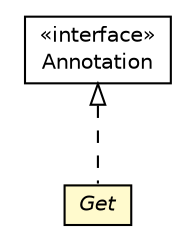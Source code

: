 #!/usr/local/bin/dot
#
# Class diagram 
# Generated by UMLGraph version R5_6-24-gf6e263 (http://www.umlgraph.org/)
#

digraph G {
	edge [fontname="Helvetica",fontsize=10,labelfontname="Helvetica",labelfontsize=10];
	node [fontname="Helvetica",fontsize=10,shape=plaintext];
	nodesep=0.25;
	ranksep=0.5;
	// org.qiweb.util.Reflectively.Get
	c25137 [label=<<table title="org.qiweb.util.Reflectively.Get" border="0" cellborder="1" cellspacing="0" cellpadding="2" port="p" bgcolor="lemonChiffon" href="./Reflectively.Get.html">
		<tr><td><table border="0" cellspacing="0" cellpadding="1">
<tr><td align="center" balign="center"><font face="Helvetica-Oblique"> Get </font></td></tr>
		</table></td></tr>
		</table>>, URL="./Reflectively.Get.html", fontname="Helvetica", fontcolor="black", fontsize=10.0];
	//org.qiweb.util.Reflectively.Get implements java.lang.annotation.Annotation
	c25177:p -> c25137:p [dir=back,arrowtail=empty,style=dashed];
	// java.lang.annotation.Annotation
	c25177 [label=<<table title="java.lang.annotation.Annotation" border="0" cellborder="1" cellspacing="0" cellpadding="2" port="p" href="http://docs.oracle.com/javase/8/docs/api/java/lang/annotation/Annotation.html">
		<tr><td><table border="0" cellspacing="0" cellpadding="1">
<tr><td align="center" balign="center"> &#171;interface&#187; </td></tr>
<tr><td align="center" balign="center"> Annotation </td></tr>
		</table></td></tr>
		</table>>, URL="http://docs.oracle.com/javase/8/docs/api/java/lang/annotation/Annotation.html", fontname="Helvetica", fontcolor="black", fontsize=10.0];
}

